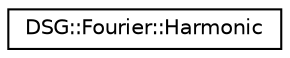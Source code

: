 digraph "Graphical Class Hierarchy"
{
  edge [fontname="Helvetica",fontsize="10",labelfontname="Helvetica",labelfontsize="10"];
  node [fontname="Helvetica",fontsize="10",shape=record];
  rankdir="LR";
  Node1 [label="DSG::Fourier::Harmonic",height=0.2,width=0.4,color="black", fillcolor="white", style="filled",URL="$class_d_s_g_1_1_fourier_1_1_harmonic.html",tooltip="DSG::Fourier::Harmonic - Represents a single harmonic in a Fourier Series. "];
}
